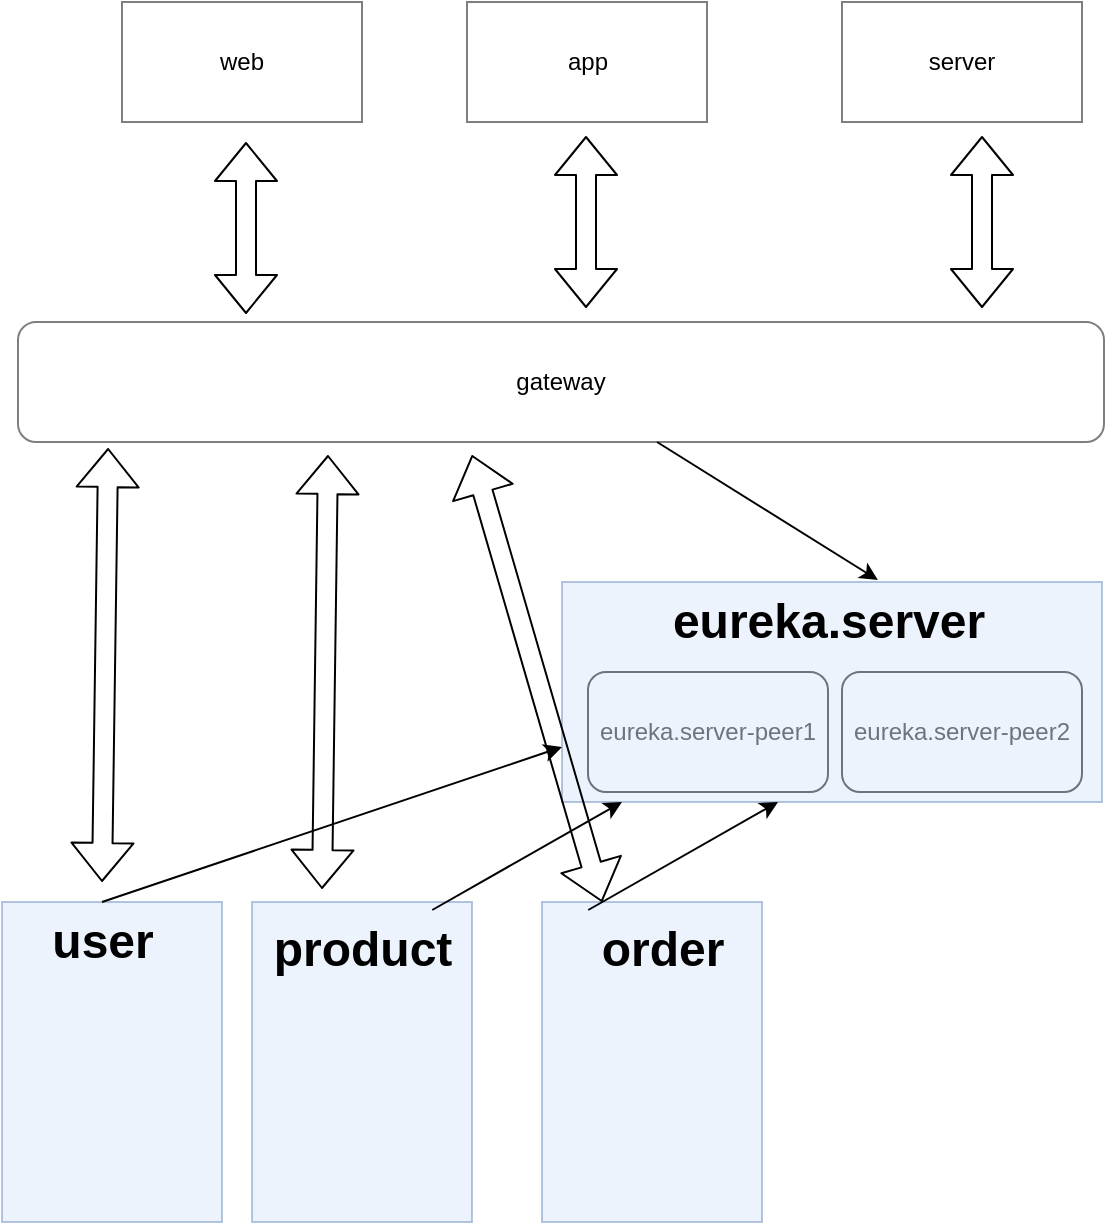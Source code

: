 <mxfile version="10.4.9" type="github"><diagram id="VAecZUvFwGJ_DhLZ3FUP" name="第 1 页"><mxGraphModel dx="840" dy="436" grid="1" gridSize="10" guides="1" tooltips="1" connect="1" arrows="1" fold="1" page="1" pageScale="1" pageWidth="827" pageHeight="1169" math="0" shadow="0"><root><mxCell id="0"/><mxCell id="1" parent="0"/><mxCell id="YsRkm6foCewVo568n1-p-1" value="&lt;div&gt;&lt;span&gt;eureka.server-peer1&lt;/span&gt;&lt;/div&gt;" style="rounded=1;whiteSpace=wrap;html=1;" parent="1" vertex="1"><mxGeometry x="413" y="445" width="120" height="60" as="geometry"/></mxCell><mxCell id="YsRkm6foCewVo568n1-p-2" value="&lt;div&gt;&lt;span&gt;eureka.server-peer2&lt;/span&gt;&lt;/div&gt;" style="rounded=1;whiteSpace=wrap;html=1;" parent="1" vertex="1"><mxGeometry x="540" y="445" width="120" height="60" as="geometry"/></mxCell><mxCell id="YsRkm6foCewVo568n1-p-5" value="" style="rounded=0;whiteSpace=wrap;html=1;opacity=50;fillColor=#dae8fc;strokeColor=#6c8ebf;" parent="1" vertex="1"><mxGeometry x="400" y="400" width="270" height="110" as="geometry"/></mxCell><mxCell id="YsRkm6foCewVo568n1-p-7" value="&lt;div&gt;&lt;span&gt;eureka.server&lt;/span&gt;&lt;/div&gt;" style="text;strokeColor=none;fillColor=none;html=1;fontSize=24;fontStyle=1;verticalAlign=middle;align=center;opacity=50;" parent="1" vertex="1"><mxGeometry x="412.5" y="405" width="240" height="30" as="geometry"/></mxCell><mxCell id="fEYGdSBY8zeOL1PvM23d-1" value="" style="rounded=0;whiteSpace=wrap;html=1;opacity=50;fillColor=#dae8fc;strokeColor=#6c8ebf;" vertex="1" parent="1"><mxGeometry x="120" y="560" width="110" height="160" as="geometry"/></mxCell><mxCell id="fEYGdSBY8zeOL1PvM23d-2" value="user" style="text;strokeColor=none;fillColor=none;html=1;fontSize=24;fontStyle=1;verticalAlign=middle;align=center;opacity=50;" vertex="1" parent="1"><mxGeometry x="120" y="560" width="100" height="40" as="geometry"/></mxCell><mxCell id="fEYGdSBY8zeOL1PvM23d-4" value="gateway" style="rounded=1;whiteSpace=wrap;html=1;opacity=50;" vertex="1" parent="1"><mxGeometry x="128" y="270" width="543" height="60" as="geometry"/></mxCell><mxCell id="fEYGdSBY8zeOL1PvM23d-5" value="web" style="rounded=0;whiteSpace=wrap;html=1;opacity=50;" vertex="1" parent="1"><mxGeometry x="180" y="110" width="120" height="60" as="geometry"/></mxCell><mxCell id="fEYGdSBY8zeOL1PvM23d-6" value="app" style="rounded=0;whiteSpace=wrap;html=1;opacity=50;" vertex="1" parent="1"><mxGeometry x="352.5" y="110" width="120" height="60" as="geometry"/></mxCell><mxCell id="fEYGdSBY8zeOL1PvM23d-7" value="server" style="rounded=0;whiteSpace=wrap;html=1;opacity=50;" vertex="1" parent="1"><mxGeometry x="540" y="110" width="120" height="60" as="geometry"/></mxCell><mxCell id="fEYGdSBY8zeOL1PvM23d-9" value="" style="rounded=0;whiteSpace=wrap;html=1;opacity=50;fillColor=#dae8fc;strokeColor=#6c8ebf;" vertex="1" parent="1"><mxGeometry x="245" y="560" width="110" height="160" as="geometry"/></mxCell><mxCell id="fEYGdSBY8zeOL1PvM23d-10" value="" style="rounded=0;whiteSpace=wrap;html=1;opacity=50;fillColor=#dae8fc;strokeColor=#6c8ebf;" vertex="1" parent="1"><mxGeometry x="390" y="560" width="110" height="160" as="geometry"/></mxCell><mxCell id="fEYGdSBY8zeOL1PvM23d-11" value="" style="endArrow=classic;html=1;entryX=0.585;entryY=-0.009;entryDx=0;entryDy=0;entryPerimeter=0;" edge="1" parent="1" source="fEYGdSBY8zeOL1PvM23d-4" target="YsRkm6foCewVo568n1-p-5"><mxGeometry width="50" height="50" relative="1" as="geometry"><mxPoint x="500" y="390" as="sourcePoint"/><mxPoint x="560" y="380" as="targetPoint"/></mxGeometry></mxCell><mxCell id="fEYGdSBY8zeOL1PvM23d-12" value="product" style="text;strokeColor=none;fillColor=none;html=1;fontSize=24;fontStyle=1;verticalAlign=middle;align=center;opacity=50;" vertex="1" parent="1"><mxGeometry x="250" y="564" width="100" height="40" as="geometry"/></mxCell><mxCell id="fEYGdSBY8zeOL1PvM23d-13" value="order" style="text;strokeColor=none;fillColor=none;html=1;fontSize=24;fontStyle=1;verticalAlign=middle;align=center;opacity=50;" vertex="1" parent="1"><mxGeometry x="400" y="564" width="100" height="40" as="geometry"/></mxCell><mxCell id="fEYGdSBY8zeOL1PvM23d-14" value="" style="endArrow=classic;html=1;entryX=0.111;entryY=1;entryDx=0;entryDy=0;entryPerimeter=0;" edge="1" parent="1" source="fEYGdSBY8zeOL1PvM23d-12" target="YsRkm6foCewVo568n1-p-5"><mxGeometry width="50" height="50" relative="1" as="geometry"><mxPoint x="300" y="543.289" as="sourcePoint"/><mxPoint x="300" y="493.289" as="targetPoint"/></mxGeometry></mxCell><mxCell id="fEYGdSBY8zeOL1PvM23d-15" value="" style="endArrow=classic;html=1;entryX=0.111;entryY=1;entryDx=0;entryDy=0;entryPerimeter=0;" edge="1" parent="1"><mxGeometry width="50" height="50" relative="1" as="geometry"><mxPoint x="413.135" y="564" as="sourcePoint"/><mxPoint x="508" y="510" as="targetPoint"/></mxGeometry></mxCell><mxCell id="fEYGdSBY8zeOL1PvM23d-18" value="" style="endArrow=classic;html=1;exitX=0.5;exitY=0;exitDx=0;exitDy=0;entryX=0;entryY=0.75;entryDx=0;entryDy=0;" edge="1" parent="1" source="fEYGdSBY8zeOL1PvM23d-2" target="YsRkm6foCewVo568n1-p-5"><mxGeometry width="50" height="50" relative="1" as="geometry"><mxPoint x="170.135" y="537" as="sourcePoint"/><mxPoint x="390" y="480" as="targetPoint"/></mxGeometry></mxCell><mxCell id="fEYGdSBY8zeOL1PvM23d-20" value="" style="shape=flexArrow;endArrow=classic;startArrow=classic;html=1;exitX=0.199;exitY=-0.067;exitDx=0;exitDy=0;exitPerimeter=0;" edge="1" parent="1"><mxGeometry width="50" height="50" relative="1" as="geometry"><mxPoint x="242" y="266" as="sourcePoint"/><mxPoint x="242" y="180" as="targetPoint"/></mxGeometry></mxCell><mxCell id="fEYGdSBY8zeOL1PvM23d-22" value="" style="shape=flexArrow;endArrow=classic;startArrow=classic;html=1;exitX=0.199;exitY=-0.067;exitDx=0;exitDy=0;exitPerimeter=0;" edge="1" parent="1"><mxGeometry width="50" height="50" relative="1" as="geometry"><mxPoint x="412" y="263" as="sourcePoint"/><mxPoint x="412" y="177" as="targetPoint"/></mxGeometry></mxCell><mxCell id="fEYGdSBY8zeOL1PvM23d-23" value="" style="shape=flexArrow;endArrow=classic;startArrow=classic;html=1;exitX=0.199;exitY=-0.067;exitDx=0;exitDy=0;exitPerimeter=0;" edge="1" parent="1"><mxGeometry width="50" height="50" relative="1" as="geometry"><mxPoint x="610" y="263" as="sourcePoint"/><mxPoint x="610" y="177" as="targetPoint"/></mxGeometry></mxCell><mxCell id="fEYGdSBY8zeOL1PvM23d-24" value="" style="shape=flexArrow;endArrow=classic;startArrow=classic;html=1;entryX=0.083;entryY=1.05;entryDx=0;entryDy=0;entryPerimeter=0;" edge="1" parent="1" target="fEYGdSBY8zeOL1PvM23d-4"><mxGeometry width="50" height="50" relative="1" as="geometry"><mxPoint x="170" y="550" as="sourcePoint"/><mxPoint x="220" y="390" as="targetPoint"/></mxGeometry></mxCell><mxCell id="fEYGdSBY8zeOL1PvM23d-25" value="" style="shape=flexArrow;endArrow=classic;startArrow=classic;html=1;entryX=0.083;entryY=1.05;entryDx=0;entryDy=0;entryPerimeter=0;" edge="1" parent="1"><mxGeometry width="50" height="50" relative="1" as="geometry"><mxPoint x="280" y="553.5" as="sourcePoint"/><mxPoint x="283" y="336.5" as="targetPoint"/></mxGeometry></mxCell><mxCell id="fEYGdSBY8zeOL1PvM23d-26" value="" style="shape=flexArrow;endArrow=classic;startArrow=classic;html=1;entryX=0.083;entryY=1.05;entryDx=0;entryDy=0;entryPerimeter=0;" edge="1" parent="1"><mxGeometry width="50" height="50" relative="1" as="geometry"><mxPoint x="420" y="560" as="sourcePoint"/><mxPoint x="355" y="336.5" as="targetPoint"/></mxGeometry></mxCell></root></mxGraphModel></diagram></mxfile>